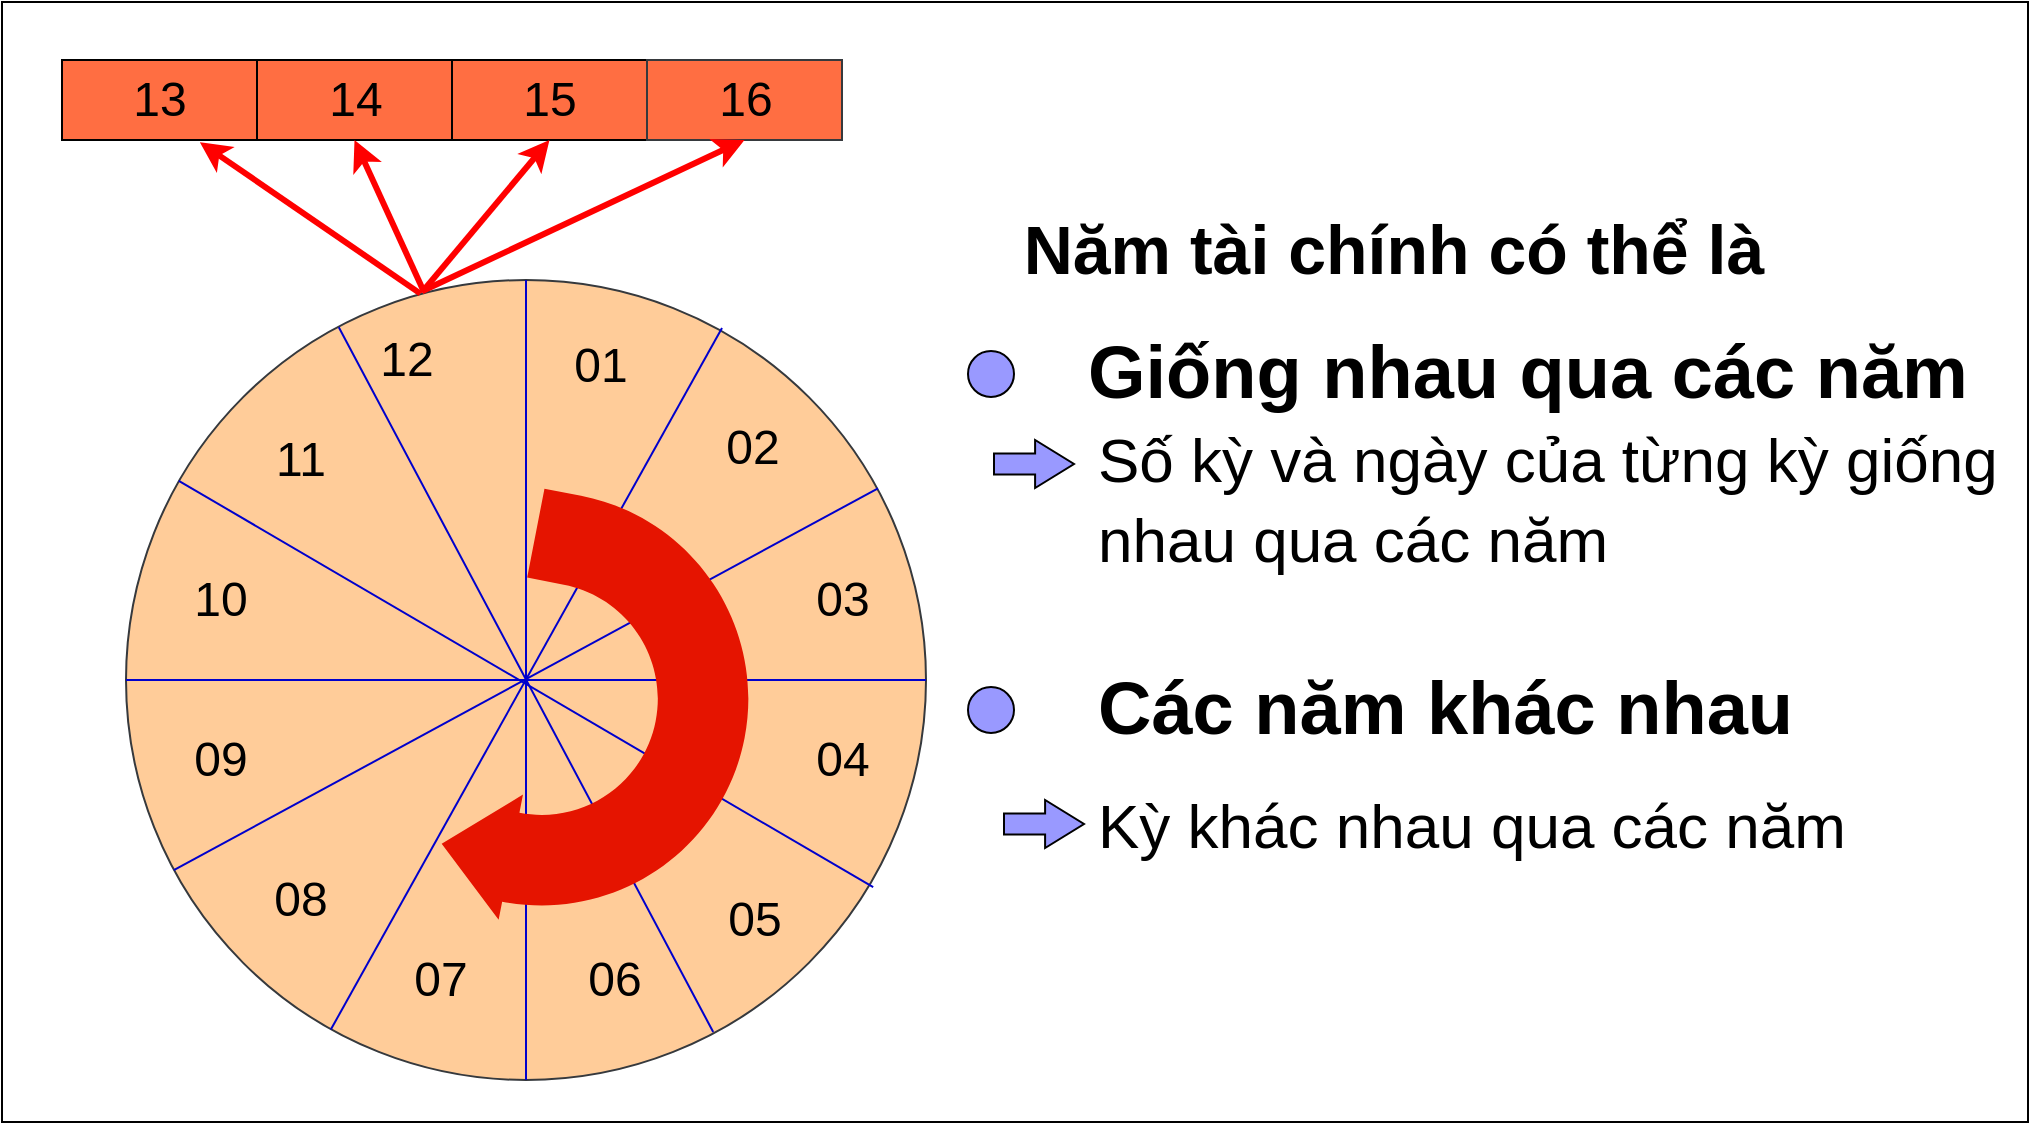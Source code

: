 <mxfile version="10.6.2" type="github"><diagram id="JhmTAZr2mqK5RybxgSMW" name="Hình 5 kỳ kế toán"><mxGraphModel dx="2323" dy="1192" grid="1" gridSize="10" guides="1" tooltips="1" connect="1" arrows="1" fold="1" page="1" pageScale="1" pageWidth="850" pageHeight="1100" math="0" shadow="0"><root><mxCell id="0"/><mxCell id="1" parent="0"/><mxCell id="d_5661AKh4w00yNMB-ZF-46" value="" style="rounded=0;whiteSpace=wrap;html=1;strokeWidth=1;fontSize=24;" vertex="1" parent="1"><mxGeometry x="67" y="20" width="1013" height="560" as="geometry"/></mxCell><mxCell id="d_5661AKh4w00yNMB-ZF-1" value="" style="ellipse;whiteSpace=wrap;html=1;aspect=fixed;fillColor=#ffcc99;strokeColor=#36393d;" vertex="1" parent="1"><mxGeometry x="129" y="159" width="400" height="400" as="geometry"/></mxCell><mxCell id="d_5661AKh4w00yNMB-ZF-20" value="" style="endArrow=none;html=1;entryX=1;entryY=0.5;entryDx=0;entryDy=0;exitX=0;exitY=0.5;exitDx=0;exitDy=0;strokeColor=#0000CC;" edge="1" parent="1" source="d_5661AKh4w00yNMB-ZF-1" target="d_5661AKh4w00yNMB-ZF-1"><mxGeometry width="50" height="50" relative="1" as="geometry"><mxPoint x="129" y="629" as="sourcePoint"/><mxPoint x="179" y="579" as="targetPoint"/></mxGeometry></mxCell><mxCell id="d_5661AKh4w00yNMB-ZF-2" value="" style="endArrow=none;html=1;entryX=0.5;entryY=0;entryDx=0;entryDy=0;exitX=0.5;exitY=1;exitDx=0;exitDy=0;strokeColor=#0000CC;" edge="1" parent="1" source="d_5661AKh4w00yNMB-ZF-1" target="d_5661AKh4w00yNMB-ZF-1"><mxGeometry width="50" height="50" relative="1" as="geometry"><mxPoint x="129" y="629" as="sourcePoint"/><mxPoint x="179" y="579" as="targetPoint"/></mxGeometry></mxCell><mxCell id="d_5661AKh4w00yNMB-ZF-4" value="" style="endArrow=none;html=1;entryX=0.745;entryY=0.06;entryDx=0;entryDy=0;entryPerimeter=0;exitX=0.256;exitY=0.937;exitDx=0;exitDy=0;exitPerimeter=0;strokeColor=#0000CC;" edge="1" parent="1" source="d_5661AKh4w00yNMB-ZF-1" target="d_5661AKh4w00yNMB-ZF-1"><mxGeometry width="50" height="50" relative="1" as="geometry"><mxPoint x="229" y="529" as="sourcePoint"/><mxPoint x="339" y="169" as="targetPoint"/></mxGeometry></mxCell><mxCell id="d_5661AKh4w00yNMB-ZF-7" value="" style="endArrow=none;html=1;exitX=0.266;exitY=0.059;exitDx=0;exitDy=0;exitPerimeter=0;entryX=0.734;entryY=0.94;entryDx=0;entryDy=0;entryPerimeter=0;strokeColor=#0000CC;" edge="1" parent="1" source="d_5661AKh4w00yNMB-ZF-1" target="d_5661AKh4w00yNMB-ZF-1"><mxGeometry width="50" height="50" relative="1" as="geometry"><mxPoint x="239" y="549" as="sourcePoint"/><mxPoint x="609" y="449" as="targetPoint"/></mxGeometry></mxCell><mxCell id="d_5661AKh4w00yNMB-ZF-9" value="" style="endArrow=none;html=1;entryX=0.94;entryY=0.258;entryDx=0;entryDy=0;entryPerimeter=0;exitX=0.06;exitY=0.735;exitDx=0;exitDy=0;exitPerimeter=0;strokeColor=#0000CC;" edge="1" parent="1"><mxGeometry width="50" height="50" relative="1" as="geometry"><mxPoint x="152.907" y="454.093" as="sourcePoint"/><mxPoint x="505" y="263.163" as="targetPoint"/></mxGeometry></mxCell><mxCell id="d_5661AKh4w00yNMB-ZF-10" value="" style="endArrow=none;html=1;exitX=0.066;exitY=0.251;exitDx=0;exitDy=0;exitPerimeter=0;entryX=0.934;entryY=0.759;entryDx=0;entryDy=0;entryPerimeter=0;strokeColor=#0000CC;" edge="1" parent="1" source="d_5661AKh4w00yNMB-ZF-1" target="d_5661AKh4w00yNMB-ZF-1"><mxGeometry width="50" height="50" relative="1" as="geometry"><mxPoint x="157" y="251" as="sourcePoint"/><mxPoint x="498" y="469" as="targetPoint"/></mxGeometry></mxCell><mxCell id="d_5661AKh4w00yNMB-ZF-18" value="" style="endArrow=none;html=1;" edge="1" parent="1" target="d_5661AKh4w00yNMB-ZF-1"><mxGeometry width="50" height="50" relative="1" as="geometry"><mxPoint x="154" y="456" as="sourcePoint"/><mxPoint x="505.333" y="262" as="targetPoint"/></mxGeometry></mxCell><mxCell id="d_5661AKh4w00yNMB-ZF-16" value="" style="html=1;shadow=0;dashed=0;align=center;verticalAlign=middle;shape=mxgraph.arrows2.uTurnArrow;dy=22.63;arrowHead=63.82;dx2=35.21;strokeWidth=3;rotation=-169;fillColor=#e51400;strokeColor=none;fontColor=#ffffff;" vertex="1" parent="1"><mxGeometry x="316.5" y="273" width="122" height="216" as="geometry"/></mxCell><mxCell id="d_5661AKh4w00yNMB-ZF-21" value="01" style="text;html=1;strokeColor=none;fillColor=none;align=center;verticalAlign=middle;whiteSpace=wrap;rounded=0;fontSize=24;" vertex="1" parent="1"><mxGeometry x="349" y="192" width="35" height="20" as="geometry"/></mxCell><mxCell id="d_5661AKh4w00yNMB-ZF-22" value="02" style="text;html=1;strokeColor=none;fillColor=none;align=center;verticalAlign=middle;whiteSpace=wrap;rounded=0;fontSize=24;" vertex="1" parent="1"><mxGeometry x="425" y="233" width="35" height="20" as="geometry"/></mxCell><mxCell id="d_5661AKh4w00yNMB-ZF-23" value="03" style="text;html=1;strokeColor=none;fillColor=none;align=center;verticalAlign=middle;whiteSpace=wrap;rounded=0;fontSize=24;" vertex="1" parent="1"><mxGeometry x="469.5" y="309" width="35" height="20" as="geometry"/></mxCell><mxCell id="d_5661AKh4w00yNMB-ZF-24" value="04" style="text;html=1;strokeColor=none;fillColor=none;align=center;verticalAlign=middle;whiteSpace=wrap;rounded=0;fontSize=24;" vertex="1" parent="1"><mxGeometry x="469.5" y="389" width="35" height="20" as="geometry"/></mxCell><mxCell id="d_5661AKh4w00yNMB-ZF-25" value="05" style="text;html=1;strokeColor=none;fillColor=none;align=center;verticalAlign=middle;whiteSpace=wrap;rounded=0;fontSize=24;" vertex="1" parent="1"><mxGeometry x="426" y="469" width="35" height="20" as="geometry"/></mxCell><mxCell id="d_5661AKh4w00yNMB-ZF-26" value="06" style="text;html=1;strokeColor=none;fillColor=none;align=center;verticalAlign=middle;whiteSpace=wrap;rounded=0;fontSize=24;" vertex="1" parent="1"><mxGeometry x="356" y="499" width="35" height="20" as="geometry"/></mxCell><mxCell id="d_5661AKh4w00yNMB-ZF-27" value="07" style="text;html=1;strokeColor=none;fillColor=none;align=center;verticalAlign=middle;whiteSpace=wrap;rounded=0;fontSize=24;" vertex="1" parent="1"><mxGeometry x="269" y="499" width="35" height="20" as="geometry"/></mxCell><mxCell id="d_5661AKh4w00yNMB-ZF-28" value="08" style="text;html=1;strokeColor=none;fillColor=none;align=center;verticalAlign=middle;whiteSpace=wrap;rounded=0;fontSize=24;" vertex="1" parent="1"><mxGeometry x="199" y="459" width="35" height="20" as="geometry"/></mxCell><mxCell id="d_5661AKh4w00yNMB-ZF-29" value="09" style="text;html=1;strokeColor=none;fillColor=none;align=center;verticalAlign=middle;whiteSpace=wrap;rounded=0;fontSize=24;" vertex="1" parent="1"><mxGeometry x="159" y="389" width="35" height="20" as="geometry"/></mxCell><mxCell id="d_5661AKh4w00yNMB-ZF-31" value="10" style="text;html=1;strokeColor=none;fillColor=none;align=center;verticalAlign=middle;whiteSpace=wrap;rounded=0;fontSize=24;" vertex="1" parent="1"><mxGeometry x="159" y="309" width="35" height="20" as="geometry"/></mxCell><mxCell id="d_5661AKh4w00yNMB-ZF-32" value="11" style="text;html=1;strokeColor=none;fillColor=none;align=center;verticalAlign=middle;whiteSpace=wrap;rounded=0;fontSize=24;" vertex="1" parent="1"><mxGeometry x="199" y="239" width="35" height="20" as="geometry"/></mxCell><mxCell id="d_5661AKh4w00yNMB-ZF-33" value="12" style="text;html=1;strokeColor=none;fillColor=none;align=center;verticalAlign=middle;whiteSpace=wrap;rounded=0;fontSize=24;" vertex="1" parent="1"><mxGeometry x="251.5" y="189" width="35" height="20" as="geometry"/></mxCell><mxCell id="d_5661AKh4w00yNMB-ZF-38" value="" style="group;fillColor=#E3855D;strokeColor=#ae4132;" vertex="1" connectable="0" parent="1"><mxGeometry x="97" y="49" width="390" height="40" as="geometry"/></mxCell><mxCell id="d_5661AKh4w00yNMB-ZF-34" value="13" style="rounded=0;whiteSpace=wrap;html=1;strokeWidth=1;fontSize=24;fillColor=#FF6E42;" vertex="1" parent="d_5661AKh4w00yNMB-ZF-38"><mxGeometry width="97.5" height="40" as="geometry"/></mxCell><mxCell id="d_5661AKh4w00yNMB-ZF-35" value="14" style="rounded=0;whiteSpace=wrap;html=1;strokeWidth=1;fontSize=24;fillColor=#FF6E42;" vertex="1" parent="d_5661AKh4w00yNMB-ZF-38"><mxGeometry x="97.5" width="97.5" height="40" as="geometry"/></mxCell><mxCell id="d_5661AKh4w00yNMB-ZF-36" value="15" style="rounded=0;whiteSpace=wrap;html=1;strokeWidth=1;fontSize=24;fillColor=#FF6E42;" vertex="1" parent="d_5661AKh4w00yNMB-ZF-38"><mxGeometry x="195" width="97.5" height="40" as="geometry"/></mxCell><mxCell id="d_5661AKh4w00yNMB-ZF-37" value="16" style="rounded=0;whiteSpace=wrap;html=1;strokeWidth=1;fontSize=24;fillColor=#FF6E42;strokeColor=#36393d;" vertex="1" parent="d_5661AKh4w00yNMB-ZF-38"><mxGeometry x="292.5" width="97.5" height="40" as="geometry"/></mxCell><mxCell id="d_5661AKh4w00yNMB-ZF-39" value="" style="endArrow=classic;html=1;strokeColor=#FF0000;fontSize=24;entryX=0.5;entryY=1;entryDx=0;entryDy=0;exitX=0.37;exitY=0.014;exitDx=0;exitDy=0;exitPerimeter=0;strokeWidth=3;" edge="1" parent="1" source="d_5661AKh4w00yNMB-ZF-1" target="d_5661AKh4w00yNMB-ZF-37"><mxGeometry width="50" height="50" relative="1" as="geometry"><mxPoint x="49" y="239" as="sourcePoint"/><mxPoint x="99" y="189" as="targetPoint"/></mxGeometry></mxCell><mxCell id="d_5661AKh4w00yNMB-ZF-40" value="" style="endArrow=classic;html=1;strokeColor=#FF0000;fontSize=24;entryX=0.5;entryY=1;entryDx=0;entryDy=0;strokeWidth=3;exitX=0.371;exitY=0.014;exitDx=0;exitDy=0;exitPerimeter=0;" edge="1" parent="1" source="d_5661AKh4w00yNMB-ZF-1" target="d_5661AKh4w00yNMB-ZF-36"><mxGeometry width="50" height="50" relative="1" as="geometry"><mxPoint x="279" y="169" as="sourcePoint"/><mxPoint x="448.667" y="98.667" as="targetPoint"/></mxGeometry></mxCell><mxCell id="d_5661AKh4w00yNMB-ZF-41" value="" style="endArrow=classic;html=1;strokeColor=#FF0000;fontSize=24;entryX=0.5;entryY=1;entryDx=0;entryDy=0;strokeWidth=3;" edge="1" parent="1" target="d_5661AKh4w00yNMB-ZF-35"><mxGeometry width="50" height="50" relative="1" as="geometry"><mxPoint x="278" y="165" as="sourcePoint"/><mxPoint x="351.167" y="98.667" as="targetPoint"/></mxGeometry></mxCell><mxCell id="d_5661AKh4w00yNMB-ZF-42" value="" style="endArrow=classic;html=1;strokeColor=#FF0000;fontSize=24;entryX=0.707;entryY=1.027;entryDx=0;entryDy=0;strokeWidth=3;entryPerimeter=0;exitX=0.368;exitY=0.017;exitDx=0;exitDy=0;exitPerimeter=0;" edge="1" parent="1" source="d_5661AKh4w00yNMB-ZF-1" target="d_5661AKh4w00yNMB-ZF-34"><mxGeometry width="50" height="50" relative="1" as="geometry"><mxPoint x="279" y="169" as="sourcePoint"/><mxPoint x="253.14" y="98.907" as="targetPoint"/></mxGeometry></mxCell><mxCell id="d_5661AKh4w00yNMB-ZF-47" value="Năm tài chính có thể là" style="text;html=1;strokeColor=none;fillColor=none;align=center;verticalAlign=middle;whiteSpace=wrap;rounded=0;fontSize=34;fontStyle=1" vertex="1" parent="1"><mxGeometry x="573" y="129" width="380" height="30" as="geometry"/></mxCell><mxCell id="d_5661AKh4w00yNMB-ZF-49" value="Giống nhau qua các năm" style="text;html=1;strokeColor=none;fillColor=none;align=left;verticalAlign=middle;whiteSpace=wrap;rounded=0;fontSize=37;fontStyle=1" vertex="1" parent="1"><mxGeometry x="608" y="191" width="447" height="30" as="geometry"/></mxCell><mxCell id="d_5661AKh4w00yNMB-ZF-50" value="&lt;div style=&quot;text-align: left&quot;&gt;&lt;span&gt;Các năm khác nhau&lt;/span&gt;&lt;/div&gt;" style="text;html=1;strokeColor=none;fillColor=none;align=left;verticalAlign=middle;whiteSpace=wrap;rounded=0;fontSize=37;fontStyle=1" vertex="1" parent="1"><mxGeometry x="613" y="359" width="447" height="30" as="geometry"/></mxCell><mxCell id="d_5661AKh4w00yNMB-ZF-51" value="&lt;font style=&quot;font-size: 31px ; font-weight: normal&quot;&gt;Số kỳ và ngày của từng kỳ giống nhau qua các năm&lt;/font&gt;" style="text;html=1;strokeColor=none;fillColor=none;align=left;verticalAlign=middle;whiteSpace=wrap;rounded=0;fontSize=33;fontStyle=1" vertex="1" parent="1"><mxGeometry x="613" y="253" width="460" height="30" as="geometry"/></mxCell><mxCell id="d_5661AKh4w00yNMB-ZF-52" value="&lt;font style=&quot;font-size: 31px ; font-weight: normal&quot;&gt;Kỳ khác nhau qua các năm&lt;/font&gt;" style="text;html=1;strokeColor=none;fillColor=none;align=left;verticalAlign=middle;whiteSpace=wrap;rounded=0;fontSize=33;fontStyle=1" vertex="1" parent="1"><mxGeometry x="613" y="406" width="460" height="50" as="geometry"/></mxCell><mxCell id="d_5661AKh4w00yNMB-ZF-53" value="" style="html=1;shadow=0;dashed=0;align=center;verticalAlign=middle;shape=mxgraph.arrows2.arrow;dy=0.56;dx=19.45;notch=0;strokeWidth=1;fillColor=#9999FF;fontSize=33;" vertex="1" parent="1"><mxGeometry x="563" y="239" width="40" height="24" as="geometry"/></mxCell><mxCell id="d_5661AKh4w00yNMB-ZF-55" value="" style="html=1;shadow=0;dashed=0;align=center;verticalAlign=middle;shape=mxgraph.arrows2.arrow;dy=0.56;dx=19.45;notch=0;strokeWidth=1;fillColor=#9999FF;fontSize=33;" vertex="1" parent="1"><mxGeometry x="568" y="419" width="40" height="24" as="geometry"/></mxCell><mxCell id="d_5661AKh4w00yNMB-ZF-56" value="" style="ellipse;whiteSpace=wrap;html=1;aspect=fixed;strokeWidth=1;fillColor=#9999FF;fontSize=33;align=left;" vertex="1" parent="1"><mxGeometry x="550" y="194.5" width="23" height="23" as="geometry"/></mxCell><mxCell id="d_5661AKh4w00yNMB-ZF-57" value="" style="ellipse;whiteSpace=wrap;html=1;aspect=fixed;strokeWidth=1;fillColor=#9999FF;fontSize=33;align=left;" vertex="1" parent="1"><mxGeometry x="550" y="362.5" width="23" height="23" as="geometry"/></mxCell></root></mxGraphModel></diagram></mxfile>